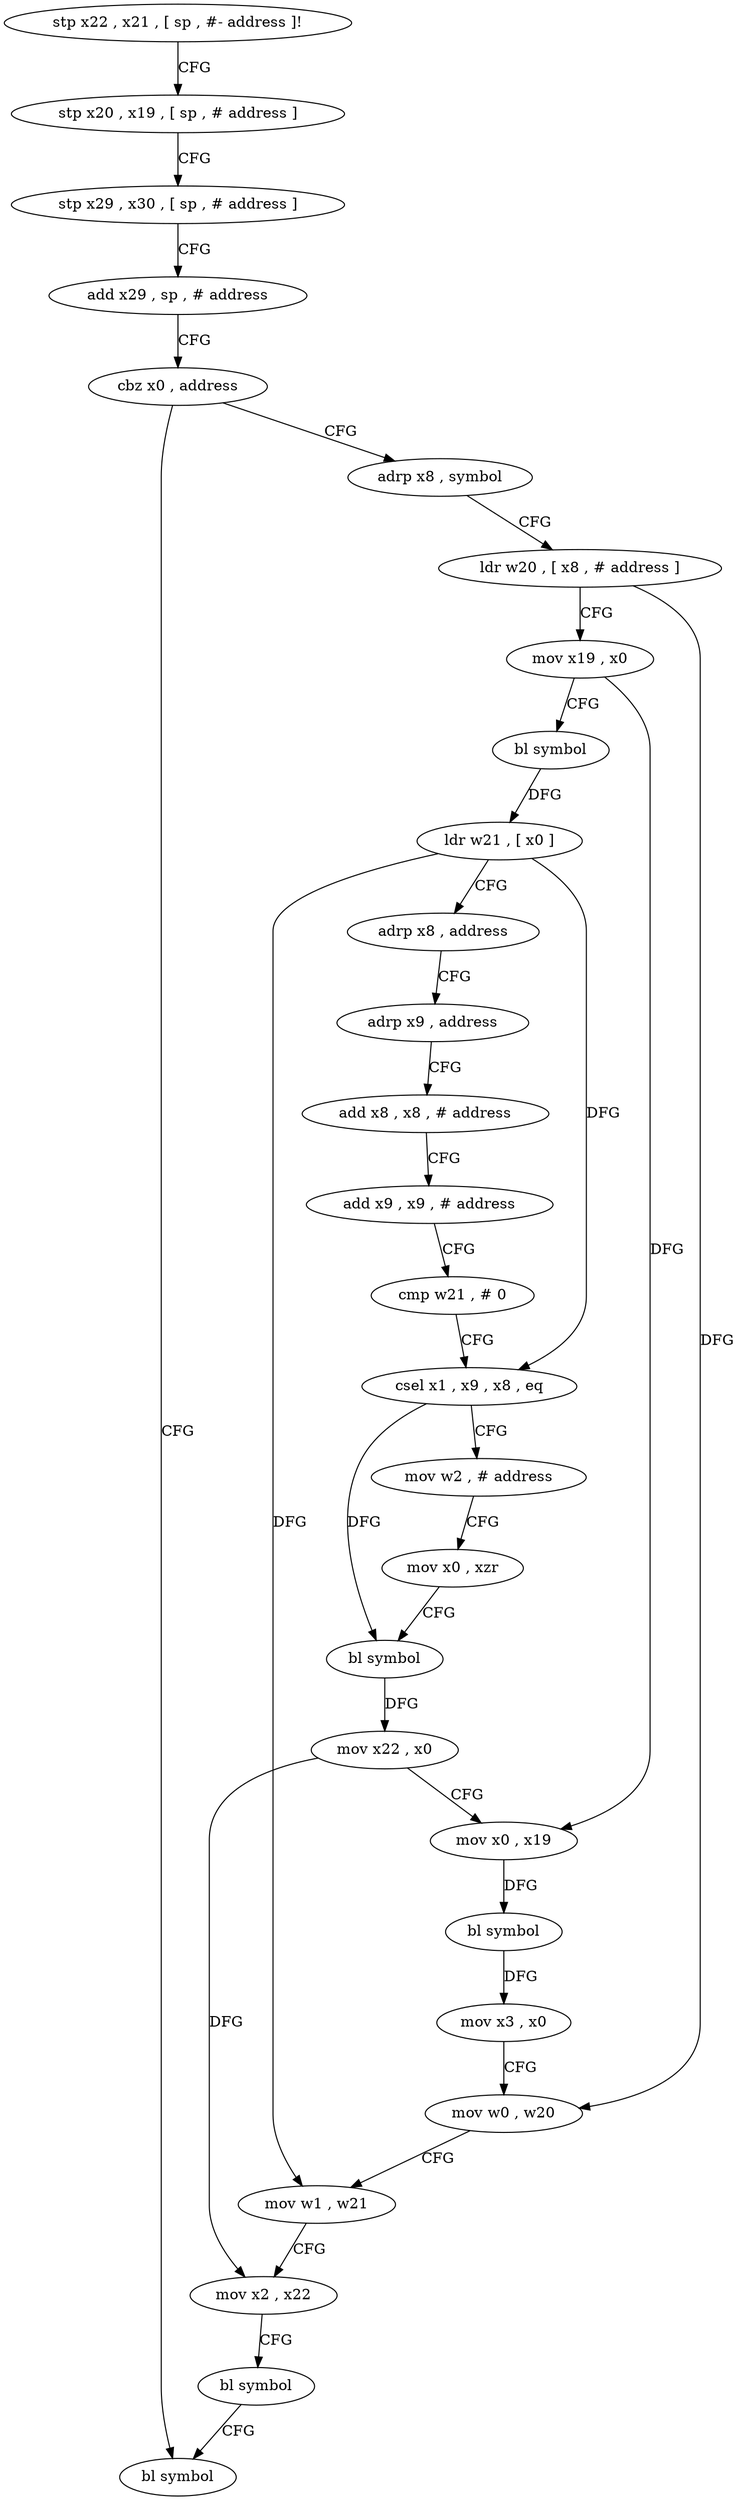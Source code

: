 digraph "func" {
"4224468" [label = "stp x22 , x21 , [ sp , #- address ]!" ]
"4224472" [label = "stp x20 , x19 , [ sp , # address ]" ]
"4224476" [label = "stp x29 , x30 , [ sp , # address ]" ]
"4224480" [label = "add x29 , sp , # address" ]
"4224484" [label = "cbz x0 , address" ]
"4224576" [label = "bl symbol" ]
"4224488" [label = "adrp x8 , symbol" ]
"4224492" [label = "ldr w20 , [ x8 , # address ]" ]
"4224496" [label = "mov x19 , x0" ]
"4224500" [label = "bl symbol" ]
"4224504" [label = "ldr w21 , [ x0 ]" ]
"4224508" [label = "adrp x8 , address" ]
"4224512" [label = "adrp x9 , address" ]
"4224516" [label = "add x8 , x8 , # address" ]
"4224520" [label = "add x9 , x9 , # address" ]
"4224524" [label = "cmp w21 , # 0" ]
"4224528" [label = "csel x1 , x9 , x8 , eq" ]
"4224532" [label = "mov w2 , # address" ]
"4224536" [label = "mov x0 , xzr" ]
"4224540" [label = "bl symbol" ]
"4224544" [label = "mov x22 , x0" ]
"4224548" [label = "mov x0 , x19" ]
"4224552" [label = "bl symbol" ]
"4224556" [label = "mov x3 , x0" ]
"4224560" [label = "mov w0 , w20" ]
"4224564" [label = "mov w1 , w21" ]
"4224568" [label = "mov x2 , x22" ]
"4224572" [label = "bl symbol" ]
"4224468" -> "4224472" [ label = "CFG" ]
"4224472" -> "4224476" [ label = "CFG" ]
"4224476" -> "4224480" [ label = "CFG" ]
"4224480" -> "4224484" [ label = "CFG" ]
"4224484" -> "4224576" [ label = "CFG" ]
"4224484" -> "4224488" [ label = "CFG" ]
"4224488" -> "4224492" [ label = "CFG" ]
"4224492" -> "4224496" [ label = "CFG" ]
"4224492" -> "4224560" [ label = "DFG" ]
"4224496" -> "4224500" [ label = "CFG" ]
"4224496" -> "4224548" [ label = "DFG" ]
"4224500" -> "4224504" [ label = "DFG" ]
"4224504" -> "4224508" [ label = "CFG" ]
"4224504" -> "4224528" [ label = "DFG" ]
"4224504" -> "4224564" [ label = "DFG" ]
"4224508" -> "4224512" [ label = "CFG" ]
"4224512" -> "4224516" [ label = "CFG" ]
"4224516" -> "4224520" [ label = "CFG" ]
"4224520" -> "4224524" [ label = "CFG" ]
"4224524" -> "4224528" [ label = "CFG" ]
"4224528" -> "4224532" [ label = "CFG" ]
"4224528" -> "4224540" [ label = "DFG" ]
"4224532" -> "4224536" [ label = "CFG" ]
"4224536" -> "4224540" [ label = "CFG" ]
"4224540" -> "4224544" [ label = "DFG" ]
"4224544" -> "4224548" [ label = "CFG" ]
"4224544" -> "4224568" [ label = "DFG" ]
"4224548" -> "4224552" [ label = "DFG" ]
"4224552" -> "4224556" [ label = "DFG" ]
"4224556" -> "4224560" [ label = "CFG" ]
"4224560" -> "4224564" [ label = "CFG" ]
"4224564" -> "4224568" [ label = "CFG" ]
"4224568" -> "4224572" [ label = "CFG" ]
"4224572" -> "4224576" [ label = "CFG" ]
}
